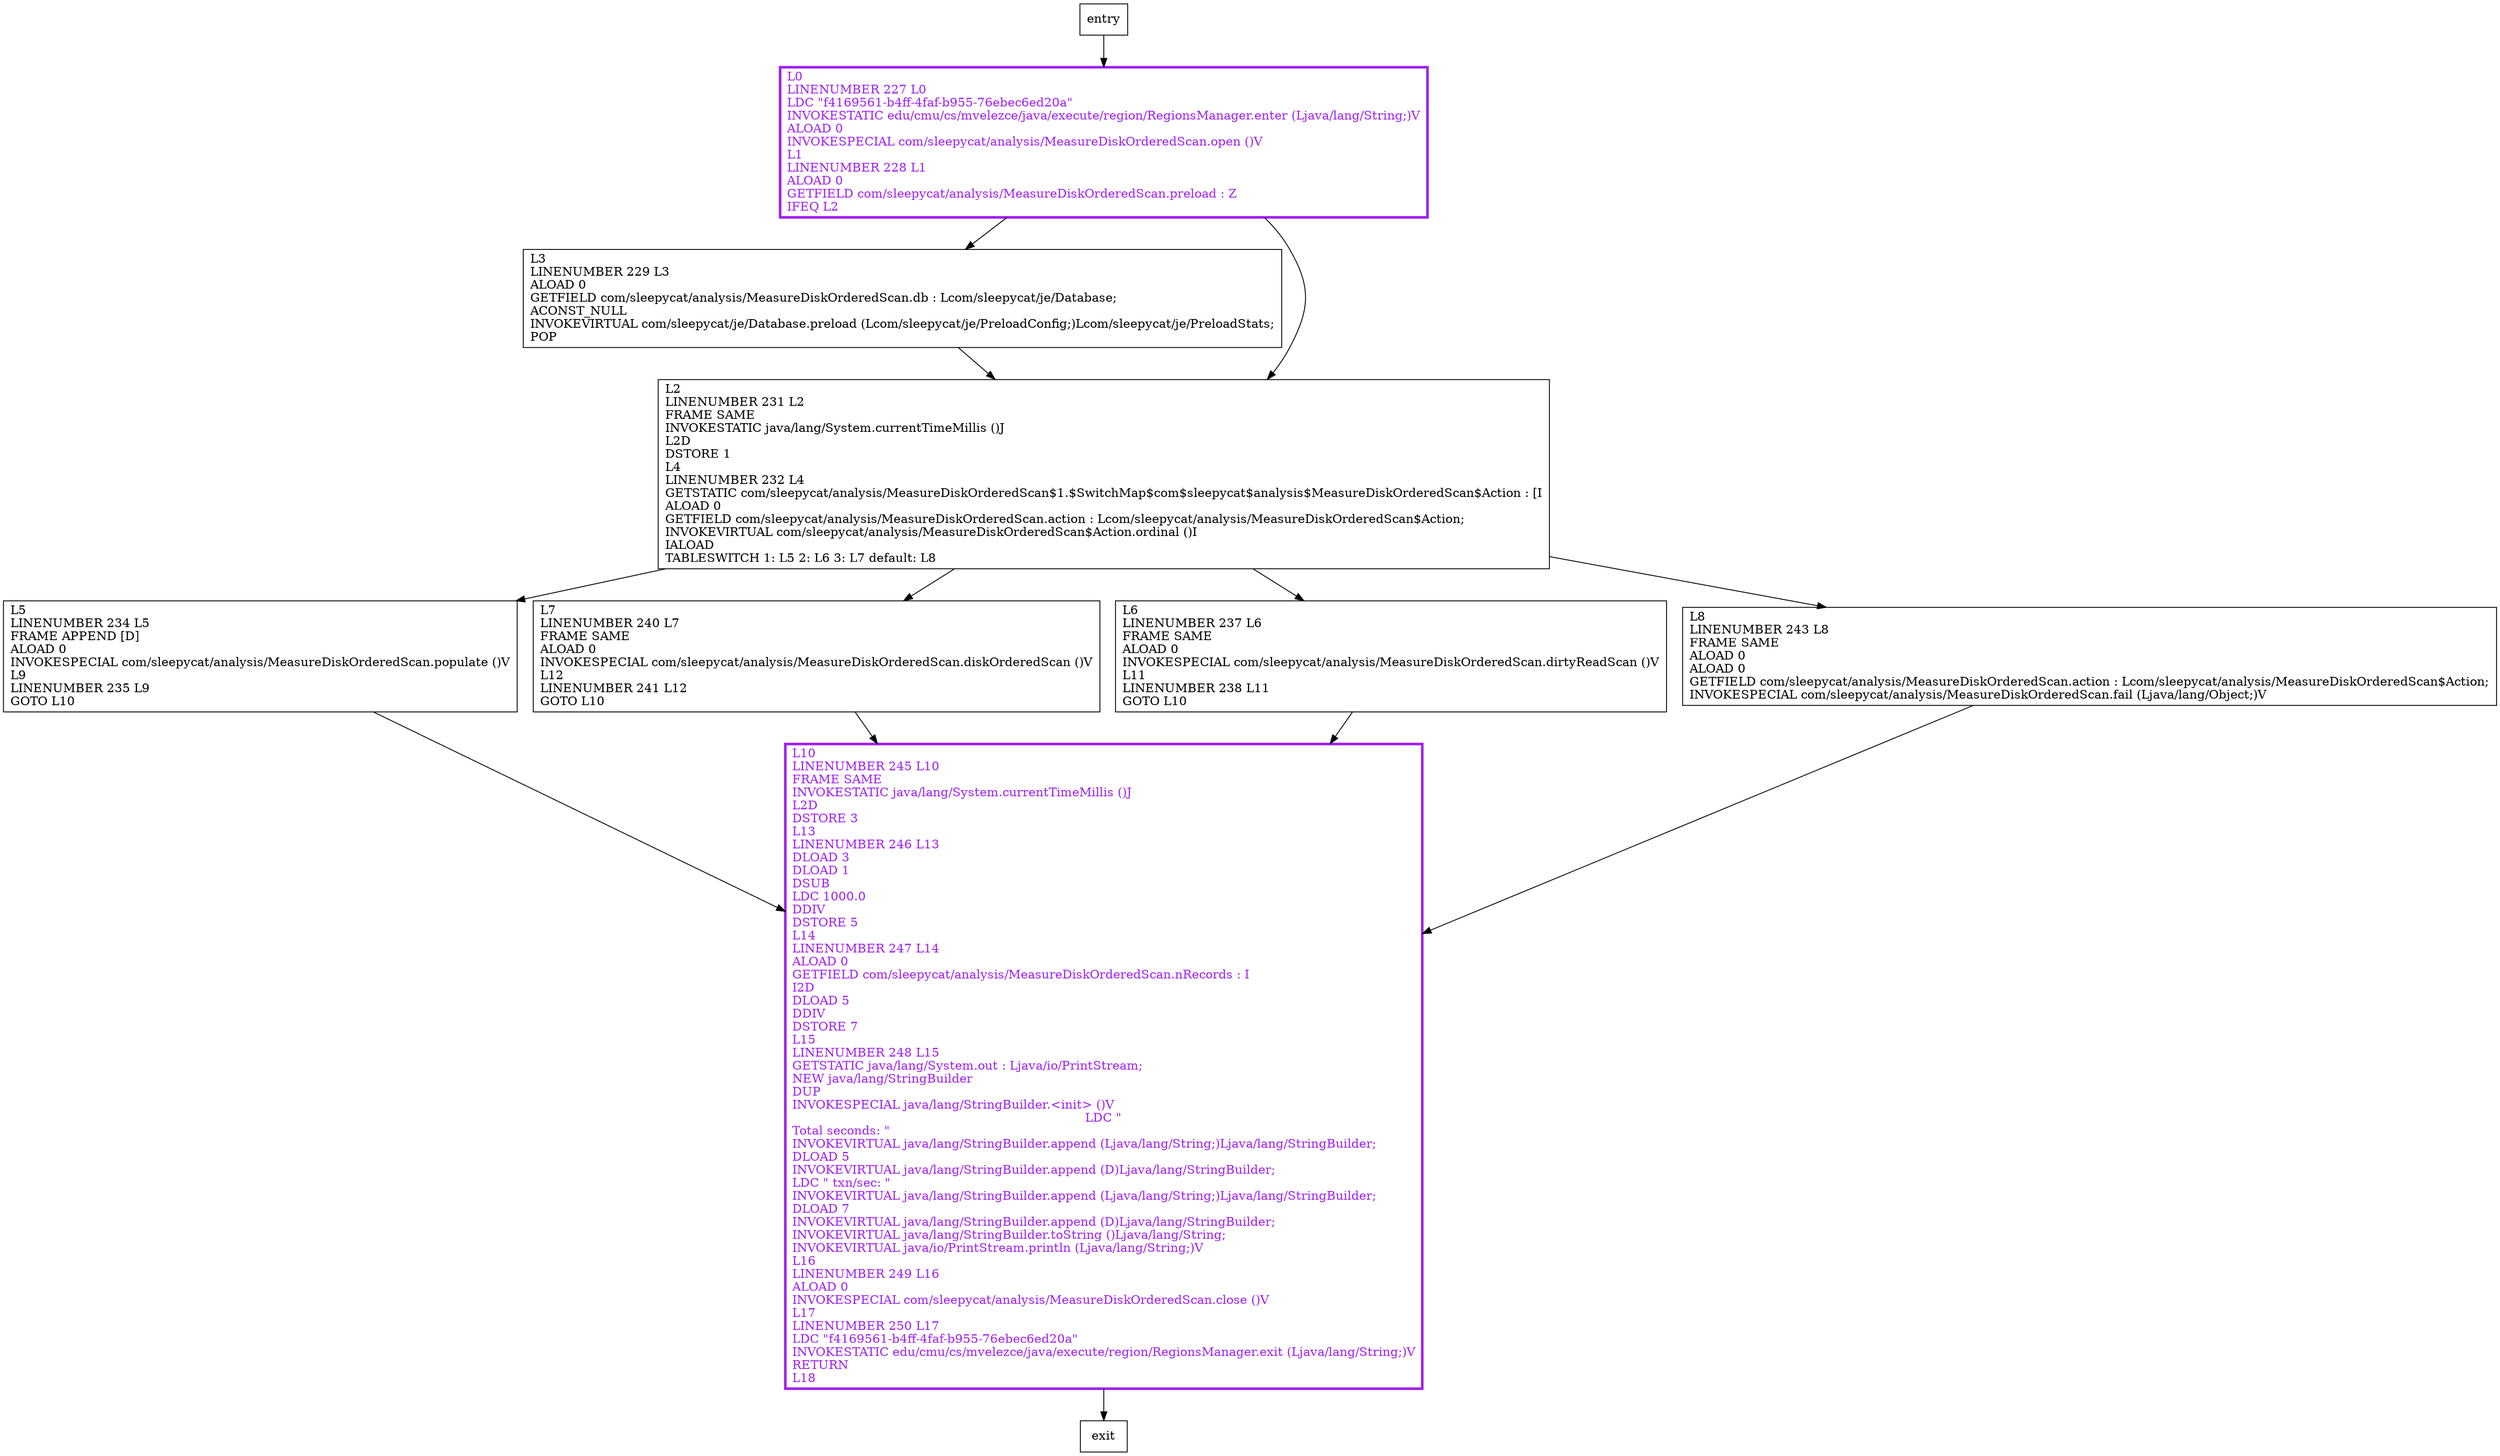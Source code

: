 digraph run {
node [shape=record];
639266779 [label="L5\lLINENUMBER 234 L5\lFRAME APPEND [D]\lALOAD 0\lINVOKESPECIAL com/sleepycat/analysis/MeasureDiskOrderedScan.populate ()V\lL9\lLINENUMBER 235 L9\lGOTO L10\l"];
531695406 [label="L3\lLINENUMBER 229 L3\lALOAD 0\lGETFIELD com/sleepycat/analysis/MeasureDiskOrderedScan.db : Lcom/sleepycat/je/Database;\lACONST_NULL\lINVOKEVIRTUAL com/sleepycat/je/Database.preload (Lcom/sleepycat/je/PreloadConfig;)Lcom/sleepycat/je/PreloadStats;\lPOP\l"];
1649998033 [label="L10\lLINENUMBER 245 L10\lFRAME SAME\lINVOKESTATIC java/lang/System.currentTimeMillis ()J\lL2D\lDSTORE 3\lL13\lLINENUMBER 246 L13\lDLOAD 3\lDLOAD 1\lDSUB\lLDC 1000.0\lDDIV\lDSTORE 5\lL14\lLINENUMBER 247 L14\lALOAD 0\lGETFIELD com/sleepycat/analysis/MeasureDiskOrderedScan.nRecords : I\lI2D\lDLOAD 5\lDDIV\lDSTORE 7\lL15\lLINENUMBER 248 L15\lGETSTATIC java/lang/System.out : Ljava/io/PrintStream;\lNEW java/lang/StringBuilder\lDUP\lINVOKESPECIAL java/lang/StringBuilder.\<init\> ()V\lLDC \"\nTotal seconds: \"\lINVOKEVIRTUAL java/lang/StringBuilder.append (Ljava/lang/String;)Ljava/lang/StringBuilder;\lDLOAD 5\lINVOKEVIRTUAL java/lang/StringBuilder.append (D)Ljava/lang/StringBuilder;\lLDC \" txn/sec: \"\lINVOKEVIRTUAL java/lang/StringBuilder.append (Ljava/lang/String;)Ljava/lang/StringBuilder;\lDLOAD 7\lINVOKEVIRTUAL java/lang/StringBuilder.append (D)Ljava/lang/StringBuilder;\lINVOKEVIRTUAL java/lang/StringBuilder.toString ()Ljava/lang/String;\lINVOKEVIRTUAL java/io/PrintStream.println (Ljava/lang/String;)V\lL16\lLINENUMBER 249 L16\lALOAD 0\lINVOKESPECIAL com/sleepycat/analysis/MeasureDiskOrderedScan.close ()V\lL17\lLINENUMBER 250 L17\lLDC \"f4169561-b4ff-4faf-b955-76ebec6ed20a\"\lINVOKESTATIC edu/cmu/cs/mvelezce/java/execute/region/RegionsManager.exit (Ljava/lang/String;)V\lRETURN\lL18\l"];
677513244 [label="L7\lLINENUMBER 240 L7\lFRAME SAME\lALOAD 0\lINVOKESPECIAL com/sleepycat/analysis/MeasureDiskOrderedScan.diskOrderedScan ()V\lL12\lLINENUMBER 241 L12\lGOTO L10\l"];
6382745 [label="L0\lLINENUMBER 227 L0\lLDC \"f4169561-b4ff-4faf-b955-76ebec6ed20a\"\lINVOKESTATIC edu/cmu/cs/mvelezce/java/execute/region/RegionsManager.enter (Ljava/lang/String;)V\lALOAD 0\lINVOKESPECIAL com/sleepycat/analysis/MeasureDiskOrderedScan.open ()V\lL1\lLINENUMBER 228 L1\lALOAD 0\lGETFIELD com/sleepycat/analysis/MeasureDiskOrderedScan.preload : Z\lIFEQ L2\l"];
590144844 [label="L6\lLINENUMBER 237 L6\lFRAME SAME\lALOAD 0\lINVOKESPECIAL com/sleepycat/analysis/MeasureDiskOrderedScan.dirtyReadScan ()V\lL11\lLINENUMBER 238 L11\lGOTO L10\l"];
830834354 [label="L8\lLINENUMBER 243 L8\lFRAME SAME\lALOAD 0\lALOAD 0\lGETFIELD com/sleepycat/analysis/MeasureDiskOrderedScan.action : Lcom/sleepycat/analysis/MeasureDiskOrderedScan$Action;\lINVOKESPECIAL com/sleepycat/analysis/MeasureDiskOrderedScan.fail (Ljava/lang/Object;)V\l"];
991186263 [label="L2\lLINENUMBER 231 L2\lFRAME SAME\lINVOKESTATIC java/lang/System.currentTimeMillis ()J\lL2D\lDSTORE 1\lL4\lLINENUMBER 232 L4\lGETSTATIC com/sleepycat/analysis/MeasureDiskOrderedScan$1.$SwitchMap$com$sleepycat$analysis$MeasureDiskOrderedScan$Action : [I\lALOAD 0\lGETFIELD com/sleepycat/analysis/MeasureDiskOrderedScan.action : Lcom/sleepycat/analysis/MeasureDiskOrderedScan$Action;\lINVOKEVIRTUAL com/sleepycat/analysis/MeasureDiskOrderedScan$Action.ordinal ()I\lIALOAD\lTABLESWITCH
      1: L5
      2: L6
      3: L7
      default: L8\l"];
entry;
exit;
639266779 -> 1649998033
entry -> 6382745
531695406 -> 991186263
1649998033 -> exit
677513244 -> 1649998033
6382745 -> 531695406
6382745 -> 991186263
590144844 -> 1649998033
830834354 -> 1649998033
991186263 -> 639266779
991186263 -> 677513244
991186263 -> 590144844
991186263 -> 830834354
1649998033[fontcolor="purple", penwidth=3, color="purple"];
6382745[fontcolor="purple", penwidth=3, color="purple"];
}
